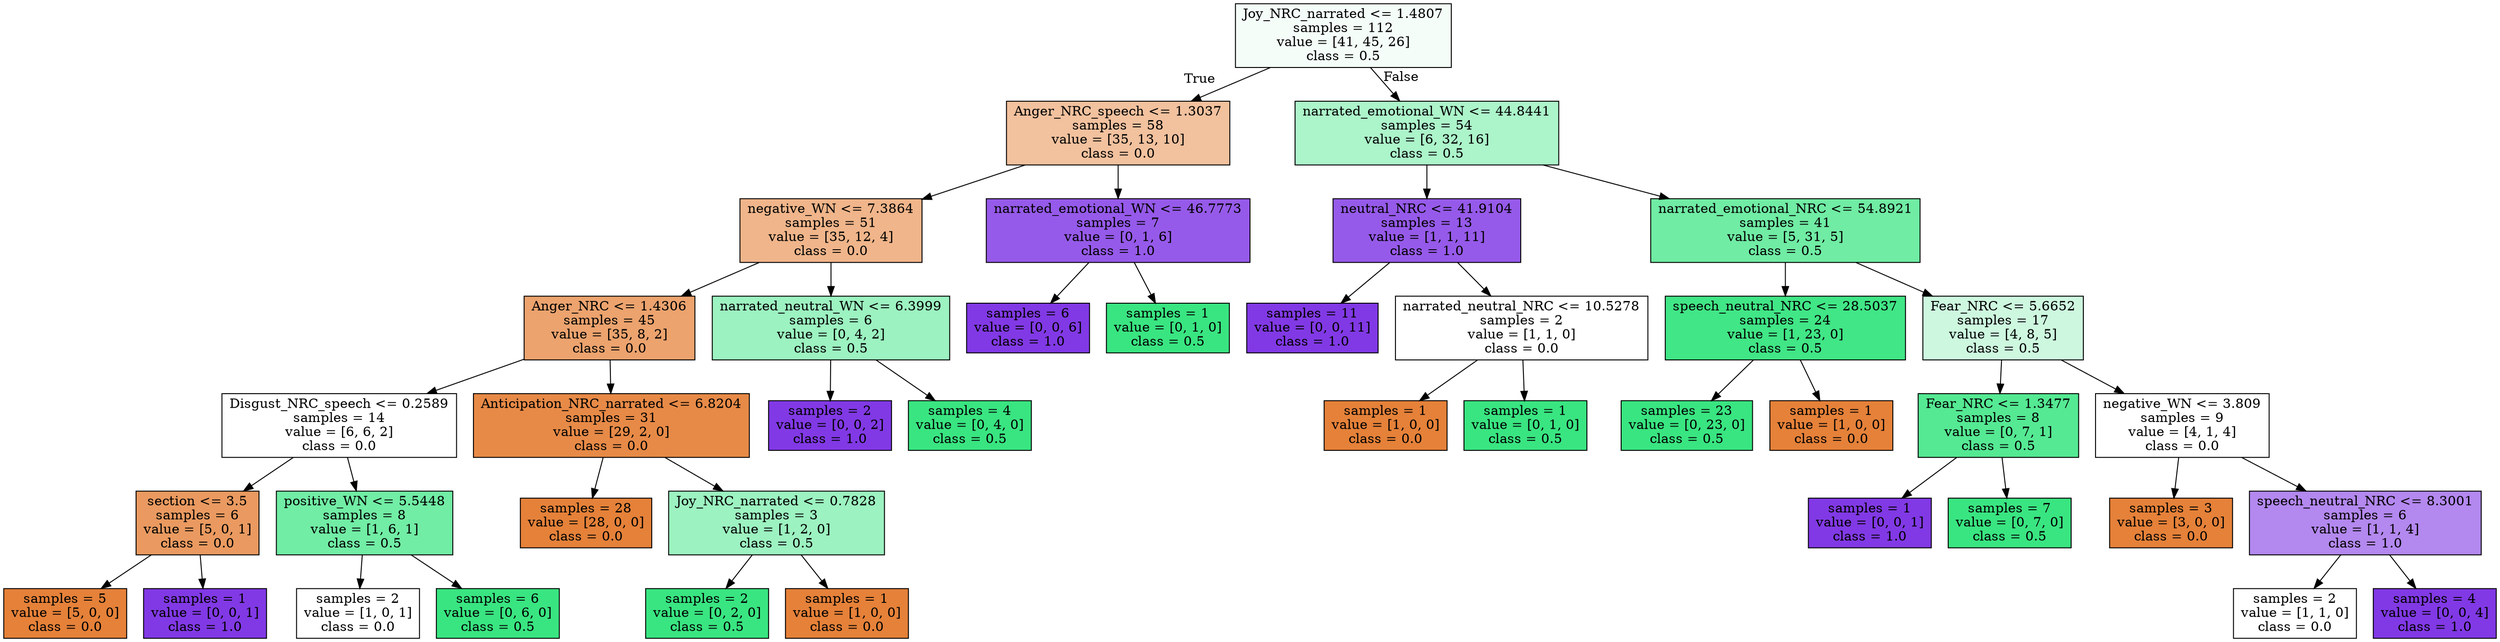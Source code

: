 digraph Tree {
node [shape=box, style="filled", color="black"] ;
0 [label="Joy_NRC_narrated <= 1.4807\nsamples = 112\nvalue = [41, 45, 26]\nclass = 0.5", fillcolor="#39e5810e"] ;
1 [label="Anger_NRC_speech <= 1.3037\nsamples = 58\nvalue = [35, 13, 10]\nclass = 0.0", fillcolor="#e581397d"] ;
0 -> 1 [labeldistance=2.5, labelangle=45, headlabel="True"] ;
2 [label="negative_WN <= 7.3864\nsamples = 51\nvalue = [35, 12, 4]\nclass = 0.0", fillcolor="#e5813996"] ;
1 -> 2 ;
3 [label="Anger_NRC <= 1.4306\nsamples = 45\nvalue = [35, 8, 2]\nclass = 0.0", fillcolor="#e58139ba"] ;
2 -> 3 ;
4 [label="Disgust_NRC_speech <= 0.2589\nsamples = 14\nvalue = [6, 6, 2]\nclass = 0.0", fillcolor="#e5813900"] ;
3 -> 4 ;
5 [label="section <= 3.5\nsamples = 6\nvalue = [5, 0, 1]\nclass = 0.0", fillcolor="#e58139cc"] ;
4 -> 5 ;
6 [label="samples = 5\nvalue = [5, 0, 0]\nclass = 0.0", fillcolor="#e58139ff"] ;
5 -> 6 ;
7 [label="samples = 1\nvalue = [0, 0, 1]\nclass = 1.0", fillcolor="#8139e5ff"] ;
5 -> 7 ;
8 [label="positive_WN <= 5.5448\nsamples = 8\nvalue = [1, 6, 1]\nclass = 0.5", fillcolor="#39e581b6"] ;
4 -> 8 ;
9 [label="samples = 2\nvalue = [1, 0, 1]\nclass = 0.0", fillcolor="#e5813900"] ;
8 -> 9 ;
10 [label="samples = 6\nvalue = [0, 6, 0]\nclass = 0.5", fillcolor="#39e581ff"] ;
8 -> 10 ;
11 [label="Anticipation_NRC_narrated <= 6.8204\nsamples = 31\nvalue = [29, 2, 0]\nclass = 0.0", fillcolor="#e58139ed"] ;
3 -> 11 ;
12 [label="samples = 28\nvalue = [28, 0, 0]\nclass = 0.0", fillcolor="#e58139ff"] ;
11 -> 12 ;
13 [label="Joy_NRC_narrated <= 0.7828\nsamples = 3\nvalue = [1, 2, 0]\nclass = 0.5", fillcolor="#39e5817f"] ;
11 -> 13 ;
14 [label="samples = 2\nvalue = [0, 2, 0]\nclass = 0.5", fillcolor="#39e581ff"] ;
13 -> 14 ;
15 [label="samples = 1\nvalue = [1, 0, 0]\nclass = 0.0", fillcolor="#e58139ff"] ;
13 -> 15 ;
16 [label="narrated_neutral_WN <= 6.3999\nsamples = 6\nvalue = [0, 4, 2]\nclass = 0.5", fillcolor="#39e5817f"] ;
2 -> 16 ;
17 [label="samples = 2\nvalue = [0, 0, 2]\nclass = 1.0", fillcolor="#8139e5ff"] ;
16 -> 17 ;
18 [label="samples = 4\nvalue = [0, 4, 0]\nclass = 0.5", fillcolor="#39e581ff"] ;
16 -> 18 ;
19 [label="narrated_emotional_WN <= 46.7773\nsamples = 7\nvalue = [0, 1, 6]\nclass = 1.0", fillcolor="#8139e5d4"] ;
1 -> 19 ;
20 [label="samples = 6\nvalue = [0, 0, 6]\nclass = 1.0", fillcolor="#8139e5ff"] ;
19 -> 20 ;
21 [label="samples = 1\nvalue = [0, 1, 0]\nclass = 0.5", fillcolor="#39e581ff"] ;
19 -> 21 ;
22 [label="narrated_emotional_WN <= 44.8441\nsamples = 54\nvalue = [6, 32, 16]\nclass = 0.5", fillcolor="#39e5816b"] ;
0 -> 22 [labeldistance=2.5, labelangle=-45, headlabel="False"] ;
23 [label="neutral_NRC <= 41.9104\nsamples = 13\nvalue = [1, 1, 11]\nclass = 1.0", fillcolor="#8139e5d4"] ;
22 -> 23 ;
24 [label="samples = 11\nvalue = [0, 0, 11]\nclass = 1.0", fillcolor="#8139e5ff"] ;
23 -> 24 ;
25 [label="narrated_neutral_NRC <= 10.5278\nsamples = 2\nvalue = [1, 1, 0]\nclass = 0.0", fillcolor="#e5813900"] ;
23 -> 25 ;
26 [label="samples = 1\nvalue = [1, 0, 0]\nclass = 0.0", fillcolor="#e58139ff"] ;
25 -> 26 ;
27 [label="samples = 1\nvalue = [0, 1, 0]\nclass = 0.5", fillcolor="#39e581ff"] ;
25 -> 27 ;
28 [label="narrated_emotional_NRC <= 54.8921\nsamples = 41\nvalue = [5, 31, 5]\nclass = 0.5", fillcolor="#39e581b8"] ;
22 -> 28 ;
29 [label="speech_neutral_NRC <= 28.5037\nsamples = 24\nvalue = [1, 23, 0]\nclass = 0.5", fillcolor="#39e581f4"] ;
28 -> 29 ;
30 [label="samples = 23\nvalue = [0, 23, 0]\nclass = 0.5", fillcolor="#39e581ff"] ;
29 -> 30 ;
31 [label="samples = 1\nvalue = [1, 0, 0]\nclass = 0.0", fillcolor="#e58139ff"] ;
29 -> 31 ;
32 [label="Fear_NRC <= 5.6652\nsamples = 17\nvalue = [4, 8, 5]\nclass = 0.5", fillcolor="#39e58140"] ;
28 -> 32 ;
33 [label="Fear_NRC <= 1.3477\nsamples = 8\nvalue = [0, 7, 1]\nclass = 0.5", fillcolor="#39e581db"] ;
32 -> 33 ;
34 [label="samples = 1\nvalue = [0, 0, 1]\nclass = 1.0", fillcolor="#8139e5ff"] ;
33 -> 34 ;
35 [label="samples = 7\nvalue = [0, 7, 0]\nclass = 0.5", fillcolor="#39e581ff"] ;
33 -> 35 ;
36 [label="negative_WN <= 3.809\nsamples = 9\nvalue = [4, 1, 4]\nclass = 0.0", fillcolor="#e5813900"] ;
32 -> 36 ;
37 [label="samples = 3\nvalue = [3, 0, 0]\nclass = 0.0", fillcolor="#e58139ff"] ;
36 -> 37 ;
38 [label="speech_neutral_NRC <= 8.3001\nsamples = 6\nvalue = [1, 1, 4]\nclass = 1.0", fillcolor="#8139e599"] ;
36 -> 38 ;
39 [label="samples = 2\nvalue = [1, 1, 0]\nclass = 0.0", fillcolor="#e5813900"] ;
38 -> 39 ;
40 [label="samples = 4\nvalue = [0, 0, 4]\nclass = 1.0", fillcolor="#8139e5ff"] ;
38 -> 40 ;
}